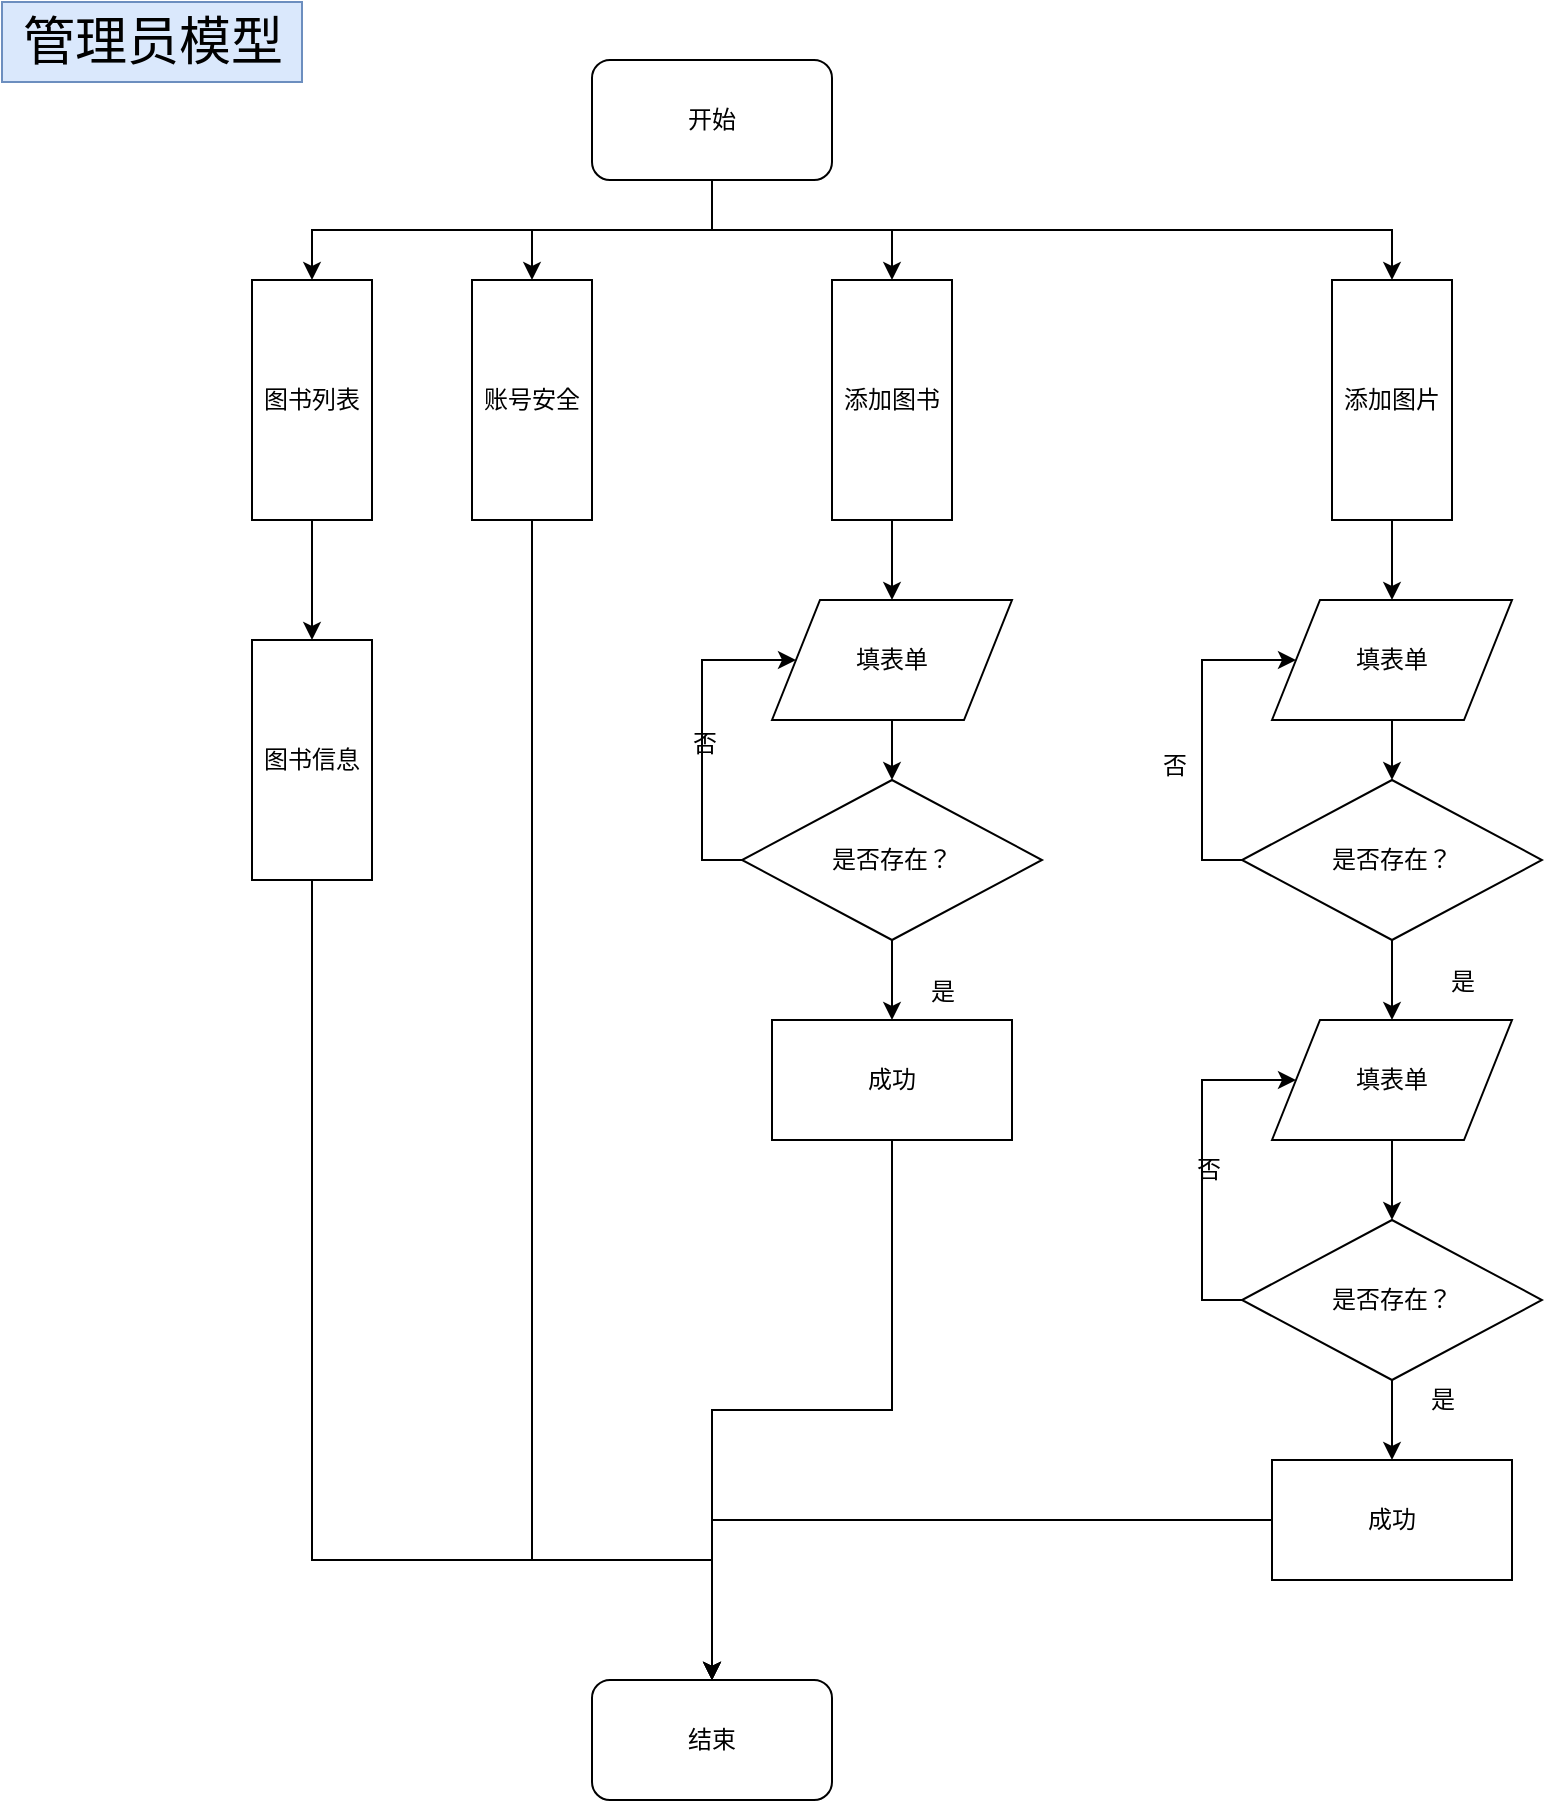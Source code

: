 <mxfile version="13.3.5" type="device"><diagram id="cI_FwyAaq5oPFekPRae-" name="Page-1"><mxGraphModel dx="1570" dy="1172" grid="1" gridSize="10" guides="1" tooltips="1" connect="1" arrows="1" fold="1" page="1" pageScale="1" pageWidth="827" pageHeight="1169" math="0" shadow="0"><root><mxCell id="0"/><mxCell id="1" parent="0"/><mxCell id="rDy-wCovVmbZvWkoECZY-17" style="edgeStyle=orthogonalEdgeStyle;rounded=0;orthogonalLoop=1;jettySize=auto;html=1;exitX=0.5;exitY=1;exitDx=0;exitDy=0;entryX=0;entryY=0.5;entryDx=0;entryDy=0;" edge="1" parent="1" source="rDy-wCovVmbZvWkoECZY-1" target="rDy-wCovVmbZvWkoECZY-3"><mxGeometry relative="1" as="geometry"/></mxCell><mxCell id="rDy-wCovVmbZvWkoECZY-18" style="edgeStyle=orthogonalEdgeStyle;rounded=0;orthogonalLoop=1;jettySize=auto;html=1;exitX=0.5;exitY=1;exitDx=0;exitDy=0;entryX=0;entryY=0.5;entryDx=0;entryDy=0;" edge="1" parent="1" source="rDy-wCovVmbZvWkoECZY-1" target="rDy-wCovVmbZvWkoECZY-2"><mxGeometry relative="1" as="geometry"/></mxCell><mxCell id="rDy-wCovVmbZvWkoECZY-19" style="edgeStyle=orthogonalEdgeStyle;rounded=0;orthogonalLoop=1;jettySize=auto;html=1;exitX=0.5;exitY=1;exitDx=0;exitDy=0;entryX=0;entryY=0.5;entryDx=0;entryDy=0;" edge="1" parent="1" source="rDy-wCovVmbZvWkoECZY-1" target="rDy-wCovVmbZvWkoECZY-5"><mxGeometry relative="1" as="geometry"/></mxCell><mxCell id="rDy-wCovVmbZvWkoECZY-20" style="edgeStyle=orthogonalEdgeStyle;rounded=0;orthogonalLoop=1;jettySize=auto;html=1;exitX=0.5;exitY=1;exitDx=0;exitDy=0;entryX=0;entryY=0.5;entryDx=0;entryDy=0;" edge="1" parent="1" source="rDy-wCovVmbZvWkoECZY-1" target="rDy-wCovVmbZvWkoECZY-6"><mxGeometry relative="1" as="geometry"/></mxCell><mxCell id="rDy-wCovVmbZvWkoECZY-1" value="开始" style="rounded=1;whiteSpace=wrap;html=1;" vertex="1" parent="1"><mxGeometry x="320" y="90" width="120" height="60" as="geometry"/></mxCell><mxCell id="rDy-wCovVmbZvWkoECZY-22" style="edgeStyle=orthogonalEdgeStyle;rounded=0;orthogonalLoop=1;jettySize=auto;html=1;exitX=1;exitY=0.5;exitDx=0;exitDy=0;" edge="1" parent="1" source="rDy-wCovVmbZvWkoECZY-2" target="rDy-wCovVmbZvWkoECZY-16"><mxGeometry relative="1" as="geometry"><Array as="points"><mxPoint x="290" y="840"/><mxPoint x="380" y="840"/></Array></mxGeometry></mxCell><mxCell id="rDy-wCovVmbZvWkoECZY-2" value="账号安全" style="rounded=0;whiteSpace=wrap;html=1;direction=south;" vertex="1" parent="1"><mxGeometry x="260" y="200" width="60" height="120" as="geometry"/></mxCell><mxCell id="rDy-wCovVmbZvWkoECZY-21" style="edgeStyle=orthogonalEdgeStyle;rounded=0;orthogonalLoop=1;jettySize=auto;html=1;exitX=1;exitY=0.5;exitDx=0;exitDy=0;entryX=0;entryY=0.5;entryDx=0;entryDy=0;" edge="1" parent="1" source="rDy-wCovVmbZvWkoECZY-3" target="rDy-wCovVmbZvWkoECZY-4"><mxGeometry relative="1" as="geometry"/></mxCell><mxCell id="rDy-wCovVmbZvWkoECZY-3" value="图书列表" style="rounded=0;whiteSpace=wrap;html=1;direction=south;" vertex="1" parent="1"><mxGeometry x="150" y="200" width="60" height="120" as="geometry"/></mxCell><mxCell id="rDy-wCovVmbZvWkoECZY-23" style="edgeStyle=orthogonalEdgeStyle;rounded=0;orthogonalLoop=1;jettySize=auto;html=1;exitX=1;exitY=0.5;exitDx=0;exitDy=0;entryX=0.5;entryY=0;entryDx=0;entryDy=0;" edge="1" parent="1" source="rDy-wCovVmbZvWkoECZY-4" target="rDy-wCovVmbZvWkoECZY-16"><mxGeometry relative="1" as="geometry"><Array as="points"><mxPoint x="180" y="840"/><mxPoint x="380" y="840"/></Array></mxGeometry></mxCell><mxCell id="rDy-wCovVmbZvWkoECZY-4" value="图书信息" style="rounded=0;whiteSpace=wrap;html=1;direction=south;" vertex="1" parent="1"><mxGeometry x="150" y="380" width="60" height="120" as="geometry"/></mxCell><mxCell id="rDy-wCovVmbZvWkoECZY-24" style="edgeStyle=orthogonalEdgeStyle;rounded=0;orthogonalLoop=1;jettySize=auto;html=1;exitX=1;exitY=0.5;exitDx=0;exitDy=0;entryX=0.5;entryY=0;entryDx=0;entryDy=0;" edge="1" parent="1" source="rDy-wCovVmbZvWkoECZY-5" target="rDy-wCovVmbZvWkoECZY-8"><mxGeometry relative="1" as="geometry"/></mxCell><mxCell id="rDy-wCovVmbZvWkoECZY-5" value="添加图书" style="rounded=0;whiteSpace=wrap;html=1;direction=south;" vertex="1" parent="1"><mxGeometry x="440" y="200" width="60" height="120" as="geometry"/></mxCell><mxCell id="rDy-wCovVmbZvWkoECZY-38" style="edgeStyle=orthogonalEdgeStyle;rounded=0;orthogonalLoop=1;jettySize=auto;html=1;exitX=1;exitY=0.5;exitDx=0;exitDy=0;entryX=0.5;entryY=0;entryDx=0;entryDy=0;" edge="1" parent="1" source="rDy-wCovVmbZvWkoECZY-6" target="rDy-wCovVmbZvWkoECZY-11"><mxGeometry relative="1" as="geometry"/></mxCell><mxCell id="rDy-wCovVmbZvWkoECZY-6" value="添加图片" style="rounded=0;whiteSpace=wrap;html=1;direction=south;" vertex="1" parent="1"><mxGeometry x="690" y="200" width="60" height="120" as="geometry"/></mxCell><mxCell id="rDy-wCovVmbZvWkoECZY-25" style="edgeStyle=orthogonalEdgeStyle;rounded=0;orthogonalLoop=1;jettySize=auto;html=1;exitX=0.5;exitY=1;exitDx=0;exitDy=0;entryX=0.5;entryY=0;entryDx=0;entryDy=0;" edge="1" parent="1" source="rDy-wCovVmbZvWkoECZY-8" target="rDy-wCovVmbZvWkoECZY-9"><mxGeometry relative="1" as="geometry"/></mxCell><mxCell id="rDy-wCovVmbZvWkoECZY-8" value="填表单" style="shape=parallelogram;perimeter=parallelogramPerimeter;whiteSpace=wrap;html=1;" vertex="1" parent="1"><mxGeometry x="410" y="360" width="120" height="60" as="geometry"/></mxCell><mxCell id="rDy-wCovVmbZvWkoECZY-26" style="edgeStyle=orthogonalEdgeStyle;rounded=0;orthogonalLoop=1;jettySize=auto;html=1;exitX=0;exitY=0.5;exitDx=0;exitDy=0;entryX=0;entryY=0.5;entryDx=0;entryDy=0;" edge="1" parent="1" source="rDy-wCovVmbZvWkoECZY-9" target="rDy-wCovVmbZvWkoECZY-8"><mxGeometry relative="1" as="geometry"><Array as="points"><mxPoint x="375" y="490"/><mxPoint x="375" y="390"/></Array></mxGeometry></mxCell><mxCell id="rDy-wCovVmbZvWkoECZY-28" style="edgeStyle=orthogonalEdgeStyle;rounded=0;orthogonalLoop=1;jettySize=auto;html=1;exitX=0.5;exitY=1;exitDx=0;exitDy=0;entryX=0.5;entryY=0;entryDx=0;entryDy=0;" edge="1" parent="1" source="rDy-wCovVmbZvWkoECZY-9" target="rDy-wCovVmbZvWkoECZY-10"><mxGeometry relative="1" as="geometry"/></mxCell><mxCell id="rDy-wCovVmbZvWkoECZY-9" value="是否存在？" style="rhombus;whiteSpace=wrap;html=1;" vertex="1" parent="1"><mxGeometry x="395" y="450" width="150" height="80" as="geometry"/></mxCell><mxCell id="rDy-wCovVmbZvWkoECZY-31" style="edgeStyle=orthogonalEdgeStyle;rounded=0;orthogonalLoop=1;jettySize=auto;html=1;exitX=0.5;exitY=1;exitDx=0;exitDy=0;entryX=0.5;entryY=0;entryDx=0;entryDy=0;" edge="1" parent="1" source="rDy-wCovVmbZvWkoECZY-10" target="rDy-wCovVmbZvWkoECZY-16"><mxGeometry relative="1" as="geometry"/></mxCell><mxCell id="rDy-wCovVmbZvWkoECZY-10" value="成功" style="rounded=0;whiteSpace=wrap;html=1;" vertex="1" parent="1"><mxGeometry x="410" y="570" width="120" height="60" as="geometry"/></mxCell><mxCell id="rDy-wCovVmbZvWkoECZY-37" style="edgeStyle=orthogonalEdgeStyle;rounded=0;orthogonalLoop=1;jettySize=auto;html=1;exitX=0.5;exitY=1;exitDx=0;exitDy=0;entryX=0.5;entryY=0;entryDx=0;entryDy=0;" edge="1" parent="1" source="rDy-wCovVmbZvWkoECZY-11" target="rDy-wCovVmbZvWkoECZY-12"><mxGeometry relative="1" as="geometry"/></mxCell><mxCell id="rDy-wCovVmbZvWkoECZY-11" value="填表单" style="shape=parallelogram;perimeter=parallelogramPerimeter;whiteSpace=wrap;html=1;" vertex="1" parent="1"><mxGeometry x="660" y="360" width="120" height="60" as="geometry"/></mxCell><mxCell id="rDy-wCovVmbZvWkoECZY-36" style="edgeStyle=orthogonalEdgeStyle;rounded=0;orthogonalLoop=1;jettySize=auto;html=1;exitX=0.5;exitY=1;exitDx=0;exitDy=0;entryX=0.5;entryY=0;entryDx=0;entryDy=0;" edge="1" parent="1" source="rDy-wCovVmbZvWkoECZY-12" target="rDy-wCovVmbZvWkoECZY-13"><mxGeometry relative="1" as="geometry"/></mxCell><mxCell id="rDy-wCovVmbZvWkoECZY-39" style="edgeStyle=orthogonalEdgeStyle;rounded=0;orthogonalLoop=1;jettySize=auto;html=1;exitX=0;exitY=0.5;exitDx=0;exitDy=0;entryX=0;entryY=0.5;entryDx=0;entryDy=0;" edge="1" parent="1" source="rDy-wCovVmbZvWkoECZY-12" target="rDy-wCovVmbZvWkoECZY-11"><mxGeometry relative="1" as="geometry"><Array as="points"><mxPoint x="625" y="490"/><mxPoint x="625" y="390"/></Array></mxGeometry></mxCell><mxCell id="rDy-wCovVmbZvWkoECZY-12" value="是否存在？" style="rhombus;whiteSpace=wrap;html=1;" vertex="1" parent="1"><mxGeometry x="645" y="450" width="150" height="80" as="geometry"/></mxCell><mxCell id="rDy-wCovVmbZvWkoECZY-35" style="edgeStyle=orthogonalEdgeStyle;rounded=0;orthogonalLoop=1;jettySize=auto;html=1;exitX=0.5;exitY=1;exitDx=0;exitDy=0;entryX=0.5;entryY=0;entryDx=0;entryDy=0;" edge="1" parent="1" source="rDy-wCovVmbZvWkoECZY-13" target="rDy-wCovVmbZvWkoECZY-14"><mxGeometry relative="1" as="geometry"/></mxCell><mxCell id="rDy-wCovVmbZvWkoECZY-13" value="填表单" style="shape=parallelogram;perimeter=parallelogramPerimeter;whiteSpace=wrap;html=1;" vertex="1" parent="1"><mxGeometry x="660" y="570" width="120" height="60" as="geometry"/></mxCell><mxCell id="rDy-wCovVmbZvWkoECZY-33" style="edgeStyle=orthogonalEdgeStyle;rounded=0;orthogonalLoop=1;jettySize=auto;html=1;exitX=0.5;exitY=1;exitDx=0;exitDy=0;entryX=0.5;entryY=0;entryDx=0;entryDy=0;" edge="1" parent="1" source="rDy-wCovVmbZvWkoECZY-14" target="rDy-wCovVmbZvWkoECZY-15"><mxGeometry relative="1" as="geometry"/></mxCell><mxCell id="rDy-wCovVmbZvWkoECZY-40" style="edgeStyle=orthogonalEdgeStyle;rounded=0;orthogonalLoop=1;jettySize=auto;html=1;exitX=0;exitY=0.5;exitDx=0;exitDy=0;entryX=0;entryY=0.5;entryDx=0;entryDy=0;" edge="1" parent="1" source="rDy-wCovVmbZvWkoECZY-14" target="rDy-wCovVmbZvWkoECZY-13"><mxGeometry relative="1" as="geometry"><Array as="points"><mxPoint x="625" y="710"/><mxPoint x="625" y="600"/></Array></mxGeometry></mxCell><mxCell id="rDy-wCovVmbZvWkoECZY-14" value="是否存在？" style="rhombus;whiteSpace=wrap;html=1;" vertex="1" parent="1"><mxGeometry x="645" y="670" width="150" height="80" as="geometry"/></mxCell><mxCell id="rDy-wCovVmbZvWkoECZY-32" style="edgeStyle=orthogonalEdgeStyle;rounded=0;orthogonalLoop=1;jettySize=auto;html=1;exitX=0;exitY=0.5;exitDx=0;exitDy=0;entryX=0.5;entryY=0;entryDx=0;entryDy=0;" edge="1" parent="1" source="rDy-wCovVmbZvWkoECZY-15" target="rDy-wCovVmbZvWkoECZY-16"><mxGeometry relative="1" as="geometry"/></mxCell><mxCell id="rDy-wCovVmbZvWkoECZY-15" value="成功" style="rounded=0;whiteSpace=wrap;html=1;" vertex="1" parent="1"><mxGeometry x="660" y="790" width="120" height="60" as="geometry"/></mxCell><mxCell id="rDy-wCovVmbZvWkoECZY-16" value="结束" style="rounded=1;whiteSpace=wrap;html=1;" vertex="1" parent="1"><mxGeometry x="320" y="900" width="120" height="60" as="geometry"/></mxCell><mxCell id="rDy-wCovVmbZvWkoECZY-27" value="否" style="text;html=1;align=center;verticalAlign=middle;resizable=0;points=[];autosize=1;" vertex="1" parent="1"><mxGeometry x="361" y="422" width="30" height="20" as="geometry"/></mxCell><mxCell id="rDy-wCovVmbZvWkoECZY-29" value="是" style="text;html=1;align=center;verticalAlign=middle;resizable=0;points=[];autosize=1;" vertex="1" parent="1"><mxGeometry x="480" y="546" width="30" height="20" as="geometry"/></mxCell><mxCell id="rDy-wCovVmbZvWkoECZY-41" value="否" style="text;html=1;align=center;verticalAlign=middle;resizable=0;points=[];autosize=1;" vertex="1" parent="1"><mxGeometry x="596" y="433" width="30" height="20" as="geometry"/></mxCell><mxCell id="rDy-wCovVmbZvWkoECZY-42" value="否" style="text;html=1;align=center;verticalAlign=middle;resizable=0;points=[];autosize=1;" vertex="1" parent="1"><mxGeometry x="613" y="635" width="30" height="20" as="geometry"/></mxCell><mxCell id="rDy-wCovVmbZvWkoECZY-43" value="是" style="text;html=1;align=center;verticalAlign=middle;resizable=0;points=[];autosize=1;" vertex="1" parent="1"><mxGeometry x="740" y="541" width="30" height="20" as="geometry"/></mxCell><mxCell id="rDy-wCovVmbZvWkoECZY-45" value="是" style="text;html=1;align=center;verticalAlign=middle;resizable=0;points=[];autosize=1;" vertex="1" parent="1"><mxGeometry x="730" y="750" width="30" height="20" as="geometry"/></mxCell><mxCell id="rDy-wCovVmbZvWkoECZY-46" value="管理员模型" style="text;html=1;align=center;verticalAlign=middle;resizable=0;points=[];autosize=1;fontSize=26;fillColor=#dae8fc;strokeColor=#6c8ebf;" vertex="1" parent="1"><mxGeometry x="25" y="61" width="150" height="40" as="geometry"/></mxCell></root></mxGraphModel></diagram></mxfile>